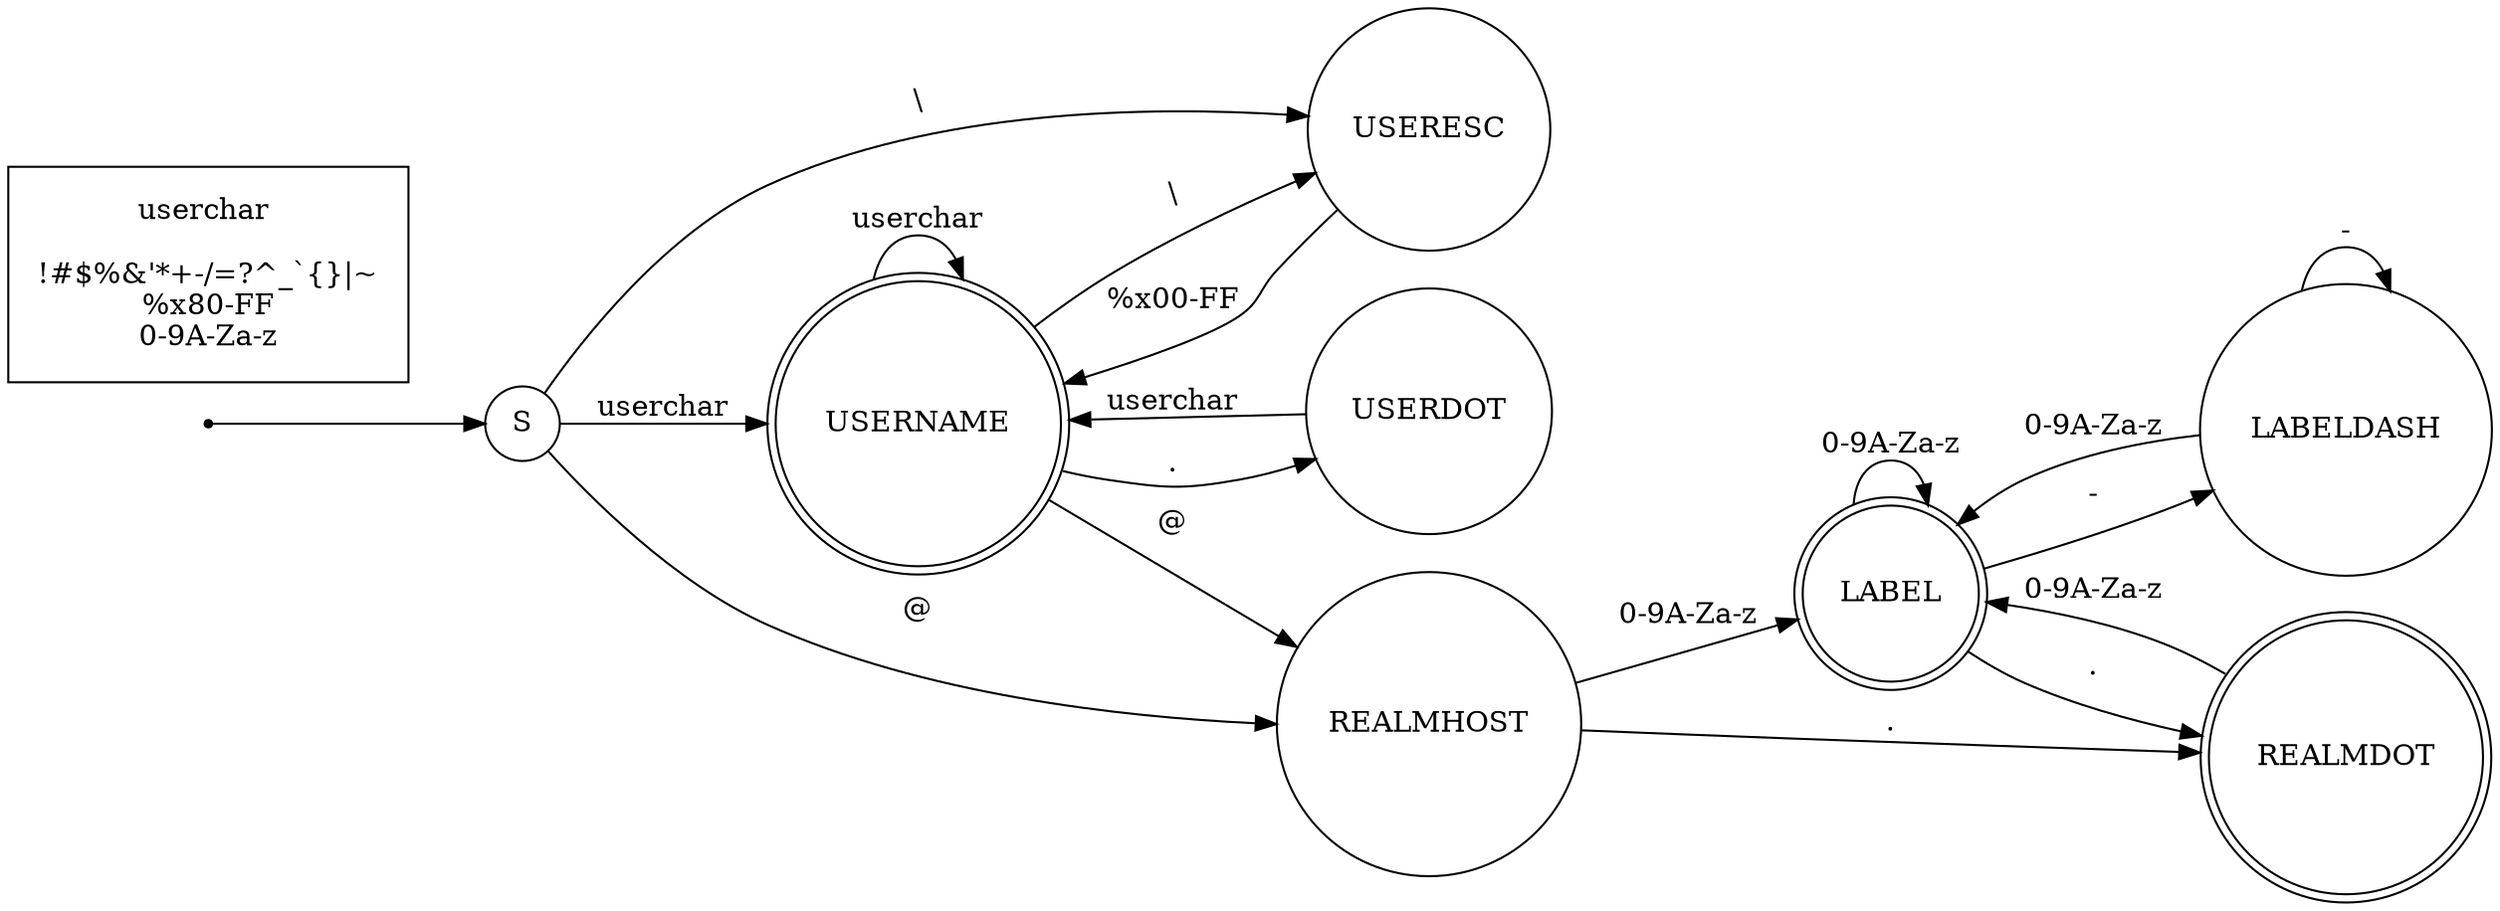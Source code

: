 digraph finite_state_machine {
	rankdir=LR
	node [shape = doublecircle];
		USERNAME;
		LABEL;
		REALMDOT;

	node [shape = point ];
		qi

	node [shape = circle];
		qi	-> S;

		/* First do realm. */
		S	-> REALMHOST [ label = "@" ];
		REALMHOST	-> LABEL [ label = "0-9A-Za-z" ];
		REALMHOST	-> REALMDOT [ label = "." ];
		REALMDOT	-> LABEL [ label = "0-9A-Za-z" ];
		LABEL	-> LABEL [ label = "0-9A-Za-z" ];
		LABEL	-> LABELDASH [ label = "-" ];
		LABELDASH	-> LABELDASH [ label = "-" ];
		LABELDASH	-> LABEL [ label = "0-9A-Za-z" ];
		LABEL	-> REALMDOT [ label = "." ];

		/* Then username. */
		S	-> USERNAME [ label = "userchar" ];
		S	-> USERESC [ label = "\\" ];
		USERNAME	-> USERNAME [ label = "userchar" ];
		USERNAME	-> USERESC [ label = "\\" ];
		USERESC	-> USERNAME [ label = "%x00-FF" ];
		USERNAME	-> USERDOT [ label = "." ];
		USERDOT	-> USERNAME [ label = "userchar" ];
		USERNAME	-> REALMHOST [ label = "@" ];

	node[ shape=box, margin="0.2,0.2" ];
		userchar[ label = "userchar \n\n!#$%&'*+-/=?^_`{}|~\n%x80-FF\n0-9A-Za-z" ];
}
